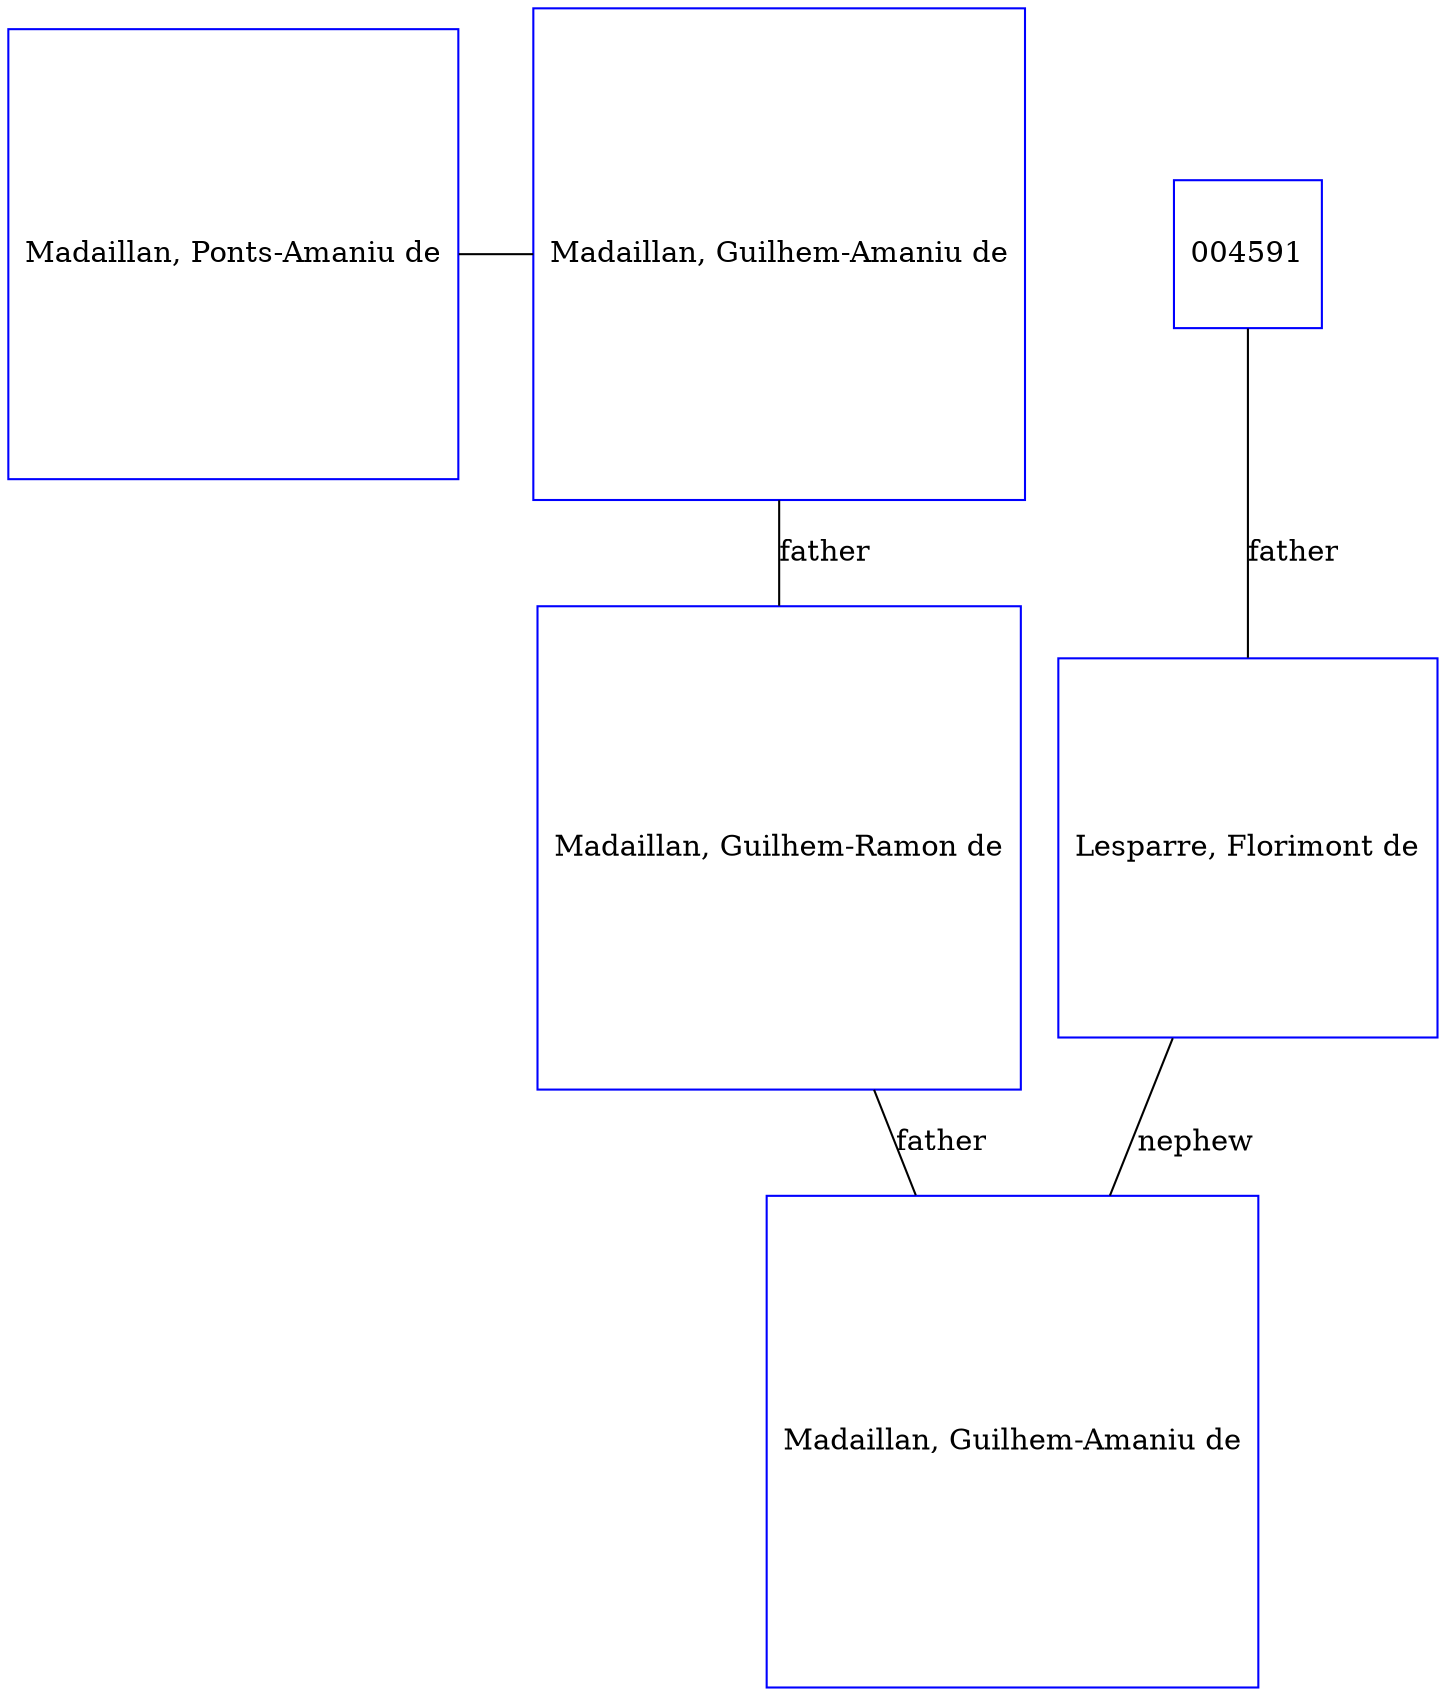 digraph D {
    edge [dir=none];    node [shape=box];    "004367"   [label="Madaillan, Ponts-Amaniu de", shape=box, regular=1, color="blue"] ;
"017099"   [label="Madaillan, Guilhem-Ramon de", shape=box, regular=1, color="blue"] ;
"016620"   [label="Lesparre, Florimont de", shape=box, regular=1, color="blue"] ;
"004591"   [label="004591", shape=box, regular=1, color="blue"] ;
"005778"   [label="Madaillan, Guilhem-Amaniu de", shape=box, regular=1, color="blue"] ;
"016675"   [label="Madaillan, Guilhem-Amaniu de", shape=box, regular=1, color="blue"] ;
{rank=same; 004367->005778};
005778->017099 [label="father",arrowsize=0.0]; 
004591->016620 [label="father",arrowsize=0.0]; 
016620->016675 [label="nephew", arrowsize=0.0]; 
017099->016675 [label="father",arrowsize=0.0]; 
}